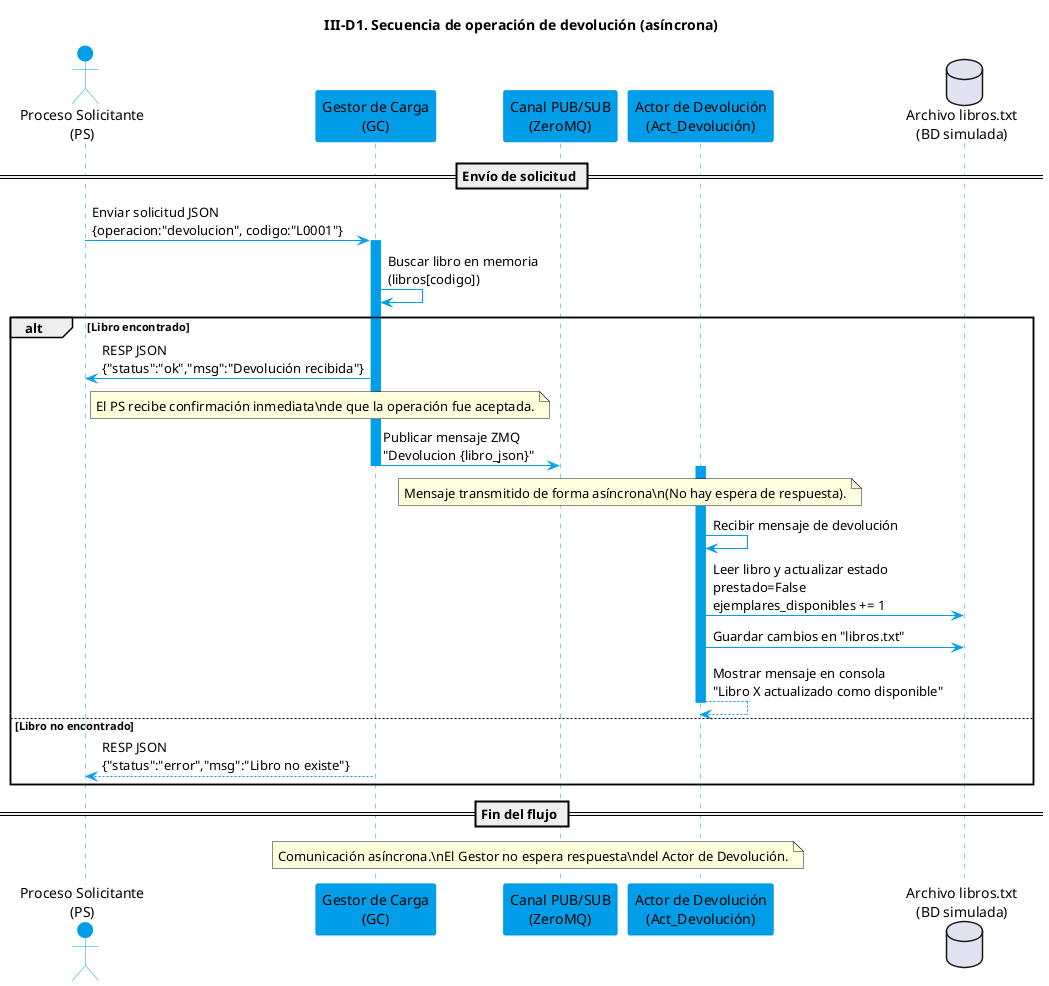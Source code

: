 @startuml
title III-D1. Secuencia de operación de devolución (asíncrona)
skinparam backgroundColor white
skinparam sequence {
    LifeLineBorderColor #009ee8
    LifeLineBackgroundColor #009ee8
    ActorBorderColor #009ee8
    ActorBackgroundColor #009ee8
    ParticipantBorderColor #009ee8
    ParticipantBackgroundColor #009ee8
    ArrowColor #009ee8
    BoxBorderColor #009ee8
    BoxBackgroundColor white
}

actor "Proceso Solicitante\n(PS)" as PS
participant "Gestor de Carga\n(GC)" as GC
participant "Canal PUB/SUB\n(ZeroMQ)" as PUB
participant "Actor de Devolución\n(Act_Devolución)" as AD
database "Archivo libros.txt\n(BD simulada)" as BD

== Envío de solicitud ==
PS -> GC : Enviar solicitud JSON\n{operacion:"devolucion", codigo:"L0001"}
activate GC

GC -> GC : Buscar libro en memoria\n(libros[codigo])
alt Libro encontrado
    GC -> PS : RESP JSON\n{"status":"ok","msg":"Devolución recibida"}
    note right of PS
    El PS recibe confirmación inmediata\nde que la operación fue aceptada.
    end note

    GC -> PUB : Publicar mensaje ZMQ\n"Devolucion {libro_json}"
    deactivate GC

    note over PUB, AD
    Mensaje transmitido de forma asíncrona\n(No hay espera de respuesta).
    end note

    activate AD
    AD -> AD : Recibir mensaje de devolución
    AD -> BD : Leer libro y actualizar estado\nprestado=False\nejemplares_disponibles += 1
    AD -> BD : Guardar cambios en "libros.txt"
    AD --> AD : Mostrar mensaje en consola\n"Libro X actualizado como disponible"
    deactivate AD

else Libro no encontrado
    GC --> PS : RESP JSON\n{"status":"error","msg":"Libro no existe"}
end

== Fin del flujo ==
note over GC, AD
Comunicación asíncrona.\nEl Gestor no espera respuesta\ndel Actor de Devolución.
end note
@enduml
